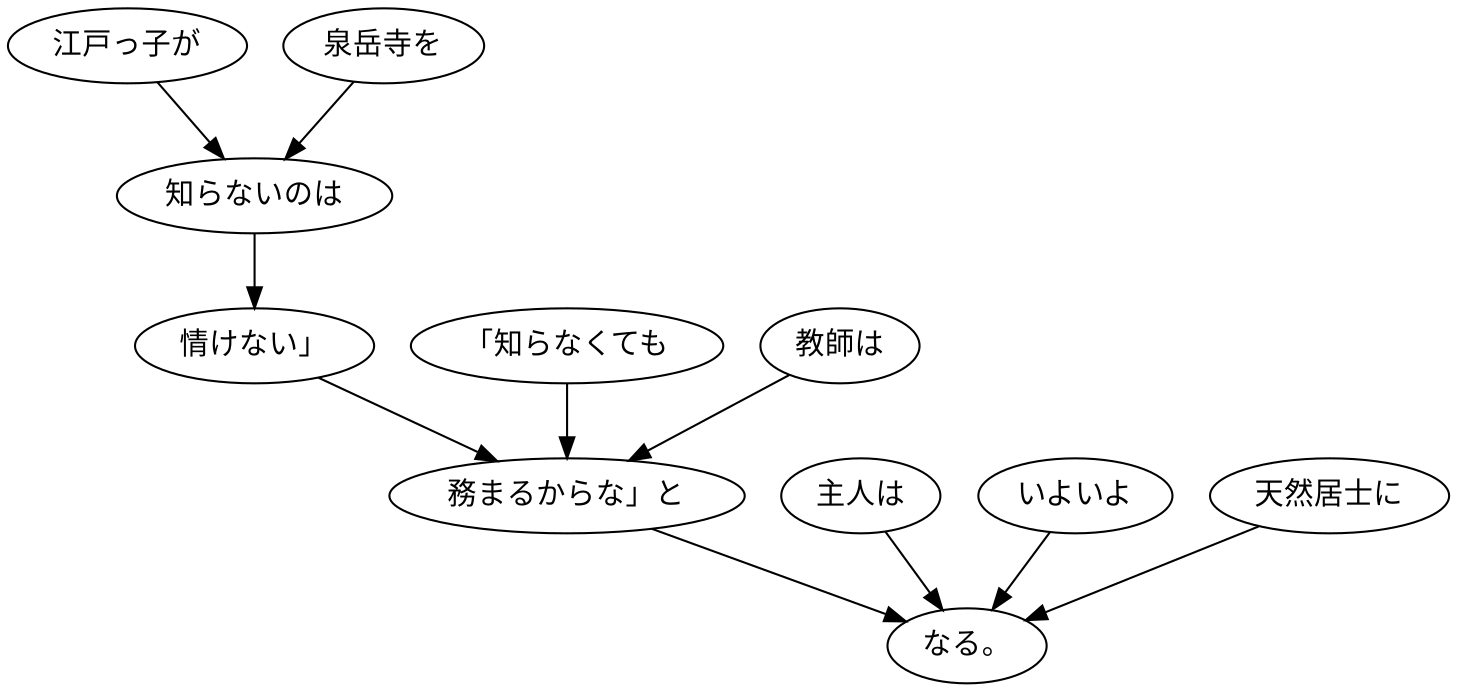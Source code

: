 digraph graph1553 {
	node0 [label="江戸っ子が"];
	node1 [label="泉岳寺を"];
	node2 [label="知らないのは"];
	node3 [label="情けない」"];
	node4 [label="「知らなくても"];
	node5 [label="教師は"];
	node6 [label="務まるからな」と"];
	node7 [label="主人は"];
	node8 [label="いよいよ"];
	node9 [label="天然居士に"];
	node10 [label="なる。"];
	node0 -> node2;
	node1 -> node2;
	node2 -> node3;
	node3 -> node6;
	node4 -> node6;
	node5 -> node6;
	node6 -> node10;
	node7 -> node10;
	node8 -> node10;
	node9 -> node10;
}
